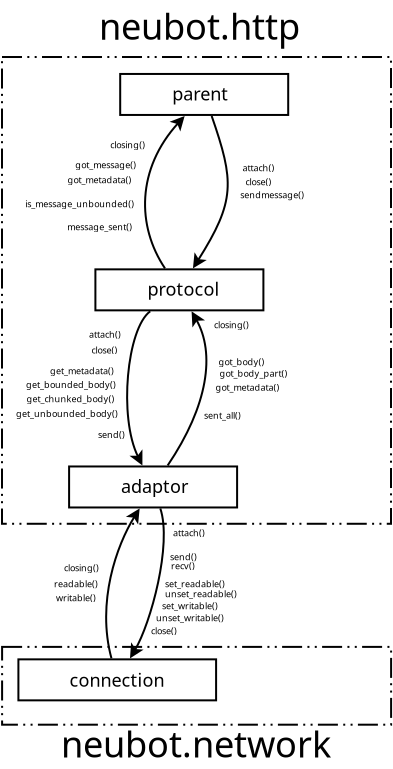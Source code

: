 <?xml version="1.0" encoding="UTF-8"?>
<dia:diagram xmlns:dia="http://www.lysator.liu.se/~alla/dia/">
  <dia:layer name="Background" visible="true" active="true">
    <dia:object type="Standard - Box" version="0" id="O0">
      <dia:attribute name="obj_pos">
        <dia:point val="28.245,-22.837"/>
      </dia:attribute>
      <dia:attribute name="obj_bb">
        <dia:rectangle val="28.195,-22.887;47.745,0.55"/>
      </dia:attribute>
      <dia:attribute name="elem_corner">
        <dia:point val="28.245,-22.837"/>
      </dia:attribute>
      <dia:attribute name="elem_width">
        <dia:real val="19.45"/>
      </dia:attribute>
      <dia:attribute name="elem_height">
        <dia:real val="23.338"/>
      </dia:attribute>
      <dia:attribute name="border_width">
        <dia:real val="0.1"/>
      </dia:attribute>
      <dia:attribute name="show_background">
        <dia:boolean val="true"/>
      </dia:attribute>
      <dia:attribute name="line_style">
        <dia:enum val="3"/>
      </dia:attribute>
    </dia:object>
    <dia:object type="Standard - Box" version="0" id="O1">
      <dia:attribute name="obj_pos">
        <dia:point val="28.25,6.657"/>
      </dia:attribute>
      <dia:attribute name="obj_bb">
        <dia:rectangle val="28.2,6.607;47.75,10.597"/>
      </dia:attribute>
      <dia:attribute name="elem_corner">
        <dia:point val="28.25,6.657"/>
      </dia:attribute>
      <dia:attribute name="elem_width">
        <dia:real val="19.45"/>
      </dia:attribute>
      <dia:attribute name="elem_height">
        <dia:real val="3.89"/>
      </dia:attribute>
      <dia:attribute name="border_width">
        <dia:real val="0.1"/>
      </dia:attribute>
      <dia:attribute name="show_background">
        <dia:boolean val="true"/>
      </dia:attribute>
      <dia:attribute name="line_style">
        <dia:enum val="3"/>
      </dia:attribute>
    </dia:object>
    <dia:object type="Standard - BezierLine" version="0" id="O2">
      <dia:attribute name="obj_pos">
        <dia:point val="35.8,-1.339"/>
      </dia:attribute>
      <dia:attribute name="obj_bb">
        <dia:rectangle val="36.458,-10.188;38.454,-2.345"/>
      </dia:attribute>
      <dia:attribute name="bez_points">
        <dia:point val="35.8,-1.339"/>
        <dia:point val="37.845,-4.362"/>
        <dia:point val="38.295,-9.113"/>
        <dia:point val="37.115,-11.195"/>
      </dia:attribute>
      <dia:attribute name="corner_types">
        <dia:enum val="0"/>
        <dia:enum val="0"/>
      </dia:attribute>
      <dia:attribute name="end_arrow">
        <dia:enum val="22"/>
      </dia:attribute>
      <dia:attribute name="end_arrow_length">
        <dia:real val="0.5"/>
      </dia:attribute>
      <dia:attribute name="end_arrow_width">
        <dia:real val="0.5"/>
      </dia:attribute>
      <dia:connections>
        <dia:connection handle="0" to="O26" connection="8"/>
        <dia:connection handle="3" to="O40" connection="8"/>
      </dia:connections>
    </dia:object>
    <dia:object type="Standard - Text" version="1" id="O3">
      <dia:attribute name="obj_pos">
        <dia:point val="38.915,-6.15"/>
      </dia:attribute>
      <dia:attribute name="obj_bb">
        <dia:rectangle val="38.915,-6.57;42.425,-6.042"/>
      </dia:attribute>
      <dia:attribute name="text">
        <dia:composite type="text">
          <dia:attribute name="string">
            <dia:string>#got_metadata()#</dia:string>
          </dia:attribute>
          <dia:attribute name="font">
            <dia:font family="sans" style="0" name="Helvetica"/>
          </dia:attribute>
          <dia:attribute name="height">
            <dia:real val="0.564"/>
          </dia:attribute>
          <dia:attribute name="pos">
            <dia:point val="38.915,-6.15"/>
          </dia:attribute>
          <dia:attribute name="color">
            <dia:color val="#000000"/>
          </dia:attribute>
          <dia:attribute name="alignment">
            <dia:enum val="0"/>
          </dia:attribute>
        </dia:composite>
      </dia:attribute>
      <dia:attribute name="valign">
        <dia:enum val="3"/>
      </dia:attribute>
    </dia:object>
    <dia:object type="Standard - Text" version="1" id="O4">
      <dia:attribute name="obj_pos">
        <dia:point val="39.115,-6.85"/>
      </dia:attribute>
      <dia:attribute name="obj_bb">
        <dia:rectangle val="39.115,-7.27;42.705,-6.742"/>
      </dia:attribute>
      <dia:attribute name="text">
        <dia:composite type="text">
          <dia:attribute name="string">
            <dia:string>#got_body_part()#</dia:string>
          </dia:attribute>
          <dia:attribute name="font">
            <dia:font family="sans" style="0" name="Helvetica"/>
          </dia:attribute>
          <dia:attribute name="height">
            <dia:real val="0.564"/>
          </dia:attribute>
          <dia:attribute name="pos">
            <dia:point val="39.115,-6.85"/>
          </dia:attribute>
          <dia:attribute name="color">
            <dia:color val="#000000"/>
          </dia:attribute>
          <dia:attribute name="alignment">
            <dia:enum val="0"/>
          </dia:attribute>
        </dia:composite>
      </dia:attribute>
      <dia:attribute name="valign">
        <dia:enum val="3"/>
      </dia:attribute>
    </dia:object>
    <dia:object type="Standard - Text" version="1" id="O5">
      <dia:attribute name="obj_pos">
        <dia:point val="38.35,-4.745"/>
      </dia:attribute>
      <dia:attribute name="obj_bb">
        <dia:rectangle val="38.35,-5.165;40.428,-4.638"/>
      </dia:attribute>
      <dia:attribute name="text">
        <dia:composite type="text">
          <dia:attribute name="string">
            <dia:string>#sent_all()#</dia:string>
          </dia:attribute>
          <dia:attribute name="font">
            <dia:font family="sans" style="0" name="Helvetica"/>
          </dia:attribute>
          <dia:attribute name="height">
            <dia:real val="0.564"/>
          </dia:attribute>
          <dia:attribute name="pos">
            <dia:point val="38.35,-4.745"/>
          </dia:attribute>
          <dia:attribute name="color">
            <dia:color val="#000000"/>
          </dia:attribute>
          <dia:attribute name="alignment">
            <dia:enum val="0"/>
          </dia:attribute>
        </dia:composite>
      </dia:attribute>
      <dia:attribute name="valign">
        <dia:enum val="3"/>
      </dia:attribute>
    </dia:object>
    <dia:object type="Standard - BezierLine" version="0" id="O6">
      <dia:attribute name="obj_pos">
        <dia:point val="37.115,-11.195"/>
      </dia:attribute>
      <dia:attribute name="obj_bb">
        <dia:rectangle val="34.496,-10.19;35.721,-2.347"/>
      </dia:attribute>
      <dia:attribute name="bez_points">
        <dia:point val="37.115,-11.195"/>
        <dia:point val="35.95,-10.339"/>
        <dia:point val="34.6,-3.75"/>
        <dia:point val="35.8,-1.339"/>
      </dia:attribute>
      <dia:attribute name="corner_types">
        <dia:enum val="0"/>
        <dia:enum val="0"/>
      </dia:attribute>
      <dia:attribute name="end_arrow">
        <dia:enum val="22"/>
      </dia:attribute>
      <dia:attribute name="end_arrow_length">
        <dia:real val="0.5"/>
      </dia:attribute>
      <dia:attribute name="end_arrow_width">
        <dia:real val="0.5"/>
      </dia:attribute>
      <dia:connections>
        <dia:connection handle="0" to="O40" connection="8"/>
        <dia:connection handle="3" to="O26" connection="8"/>
      </dia:connections>
    </dia:object>
    <dia:object type="Standard - Text" version="1" id="O7">
      <dia:attribute name="obj_pos">
        <dia:point val="33.05,-3.794"/>
      </dia:attribute>
      <dia:attribute name="obj_bb">
        <dia:rectangle val="33.05,-4.214;34.485,-3.687"/>
      </dia:attribute>
      <dia:attribute name="text">
        <dia:composite type="text">
          <dia:attribute name="string">
            <dia:string>#send()#</dia:string>
          </dia:attribute>
          <dia:attribute name="font">
            <dia:font family="sans" style="0" name="Helvetica"/>
          </dia:attribute>
          <dia:attribute name="height">
            <dia:real val="0.564"/>
          </dia:attribute>
          <dia:attribute name="pos">
            <dia:point val="33.05,-3.794"/>
          </dia:attribute>
          <dia:attribute name="color">
            <dia:color val="#000000"/>
          </dia:attribute>
          <dia:attribute name="alignment">
            <dia:enum val="0"/>
          </dia:attribute>
        </dia:composite>
      </dia:attribute>
      <dia:attribute name="valign">
        <dia:enum val="3"/>
      </dia:attribute>
    </dia:object>
    <dia:object type="Standard - Text" version="1" id="O8">
      <dia:attribute name="obj_pos">
        <dia:point val="29.45,-6.294"/>
      </dia:attribute>
      <dia:attribute name="obj_bb">
        <dia:rectangle val="29.45,-6.714;34.1,-6.187"/>
      </dia:attribute>
      <dia:attribute name="text">
        <dia:composite type="text">
          <dia:attribute name="string">
            <dia:string>#get_bounded_body()#</dia:string>
          </dia:attribute>
          <dia:attribute name="font">
            <dia:font family="sans" style="0" name="Helvetica"/>
          </dia:attribute>
          <dia:attribute name="height">
            <dia:real val="0.564"/>
          </dia:attribute>
          <dia:attribute name="pos">
            <dia:point val="29.45,-6.294"/>
          </dia:attribute>
          <dia:attribute name="color">
            <dia:color val="#000000"/>
          </dia:attribute>
          <dia:attribute name="alignment">
            <dia:enum val="0"/>
          </dia:attribute>
        </dia:composite>
      </dia:attribute>
      <dia:attribute name="valign">
        <dia:enum val="3"/>
      </dia:attribute>
    </dia:object>
    <dia:object type="Standard - Text" version="1" id="O9">
      <dia:attribute name="obj_pos">
        <dia:point val="28.95,-4.844"/>
      </dia:attribute>
      <dia:attribute name="obj_bb">
        <dia:rectangle val="28.95,-5.264;34.17,-4.737"/>
      </dia:attribute>
      <dia:attribute name="text">
        <dia:composite type="text">
          <dia:attribute name="string">
            <dia:string>#get_unbounded_body()#</dia:string>
          </dia:attribute>
          <dia:attribute name="font">
            <dia:font family="sans" style="0" name="Helvetica"/>
          </dia:attribute>
          <dia:attribute name="height">
            <dia:real val="0.564"/>
          </dia:attribute>
          <dia:attribute name="pos">
            <dia:point val="28.95,-4.844"/>
          </dia:attribute>
          <dia:attribute name="color">
            <dia:color val="#000000"/>
          </dia:attribute>
          <dia:attribute name="alignment">
            <dia:enum val="0"/>
          </dia:attribute>
        </dia:composite>
      </dia:attribute>
      <dia:attribute name="valign">
        <dia:enum val="3"/>
      </dia:attribute>
    </dia:object>
    <dia:object type="Standard - Text" version="1" id="O10">
      <dia:attribute name="obj_pos">
        <dia:point val="38.85,-9.275"/>
      </dia:attribute>
      <dia:attribute name="obj_bb">
        <dia:rectangle val="38.85,-9.695;40.782,-9.167"/>
      </dia:attribute>
      <dia:attribute name="text">
        <dia:composite type="text">
          <dia:attribute name="string">
            <dia:string>#closing()#</dia:string>
          </dia:attribute>
          <dia:attribute name="font">
            <dia:font family="sans" style="0" name="Helvetica"/>
          </dia:attribute>
          <dia:attribute name="height">
            <dia:real val="0.564"/>
          </dia:attribute>
          <dia:attribute name="pos">
            <dia:point val="38.85,-9.275"/>
          </dia:attribute>
          <dia:attribute name="color">
            <dia:color val="#000000"/>
          </dia:attribute>
          <dia:attribute name="alignment">
            <dia:enum val="0"/>
          </dia:attribute>
        </dia:composite>
      </dia:attribute>
      <dia:attribute name="valign">
        <dia:enum val="3"/>
      </dia:attribute>
    </dia:object>
    <dia:object type="Standard - Text" version="1" id="O11">
      <dia:attribute name="obj_pos">
        <dia:point val="33.1,-23.705"/>
      </dia:attribute>
      <dia:attribute name="obj_bb">
        <dia:rectangle val="33.1,-25.383;43.745,-23.278"/>
      </dia:attribute>
      <dia:attribute name="text">
        <dia:composite type="text">
          <dia:attribute name="string">
            <dia:string>#neubot.http#</dia:string>
          </dia:attribute>
          <dia:attribute name="font">
            <dia:font family="sans" style="0" name="Helvetica"/>
          </dia:attribute>
          <dia:attribute name="height">
            <dia:real val="2.258"/>
          </dia:attribute>
          <dia:attribute name="pos">
            <dia:point val="33.1,-23.705"/>
          </dia:attribute>
          <dia:attribute name="color">
            <dia:color val="#000000"/>
          </dia:attribute>
          <dia:attribute name="alignment">
            <dia:enum val="0"/>
          </dia:attribute>
        </dia:composite>
      </dia:attribute>
      <dia:attribute name="valign">
        <dia:enum val="3"/>
      </dia:attribute>
    </dia:object>
    <dia:object type="Standard - Text" version="1" id="O12">
      <dia:attribute name="obj_pos">
        <dia:point val="32.725,-8.017"/>
      </dia:attribute>
      <dia:attribute name="obj_bb">
        <dia:rectangle val="32.725,-8.437;34.238,-7.91"/>
      </dia:attribute>
      <dia:attribute name="text">
        <dia:composite type="text">
          <dia:attribute name="string">
            <dia:string>#close()#</dia:string>
          </dia:attribute>
          <dia:attribute name="font">
            <dia:font family="sans" style="0" name="Helvetica"/>
          </dia:attribute>
          <dia:attribute name="height">
            <dia:real val="0.564"/>
          </dia:attribute>
          <dia:attribute name="pos">
            <dia:point val="32.725,-8.017"/>
          </dia:attribute>
          <dia:attribute name="color">
            <dia:color val="#000000"/>
          </dia:attribute>
          <dia:attribute name="alignment">
            <dia:enum val="0"/>
          </dia:attribute>
        </dia:composite>
      </dia:attribute>
      <dia:attribute name="valign">
        <dia:enum val="3"/>
      </dia:attribute>
    </dia:object>
    <dia:object type="Standard - BezierLine" version="0" id="O13">
      <dia:attribute name="obj_pos">
        <dia:point val="34.008,8.305"/>
      </dia:attribute>
      <dia:attribute name="obj_bb">
        <dia:rectangle val="34.575,-0.328;36.383,7.3"/>
      </dia:attribute>
      <dia:attribute name="bez_points">
        <dia:point val="34.008,8.305"/>
        <dia:point val="35.05,6.547"/>
        <dia:point val="36.4,0.45"/>
        <dia:point val="35.8,-1.339"/>
      </dia:attribute>
      <dia:attribute name="corner_types">
        <dia:enum val="0"/>
        <dia:enum val="0"/>
      </dia:attribute>
      <dia:attribute name="start_arrow">
        <dia:enum val="22"/>
      </dia:attribute>
      <dia:attribute name="start_arrow_length">
        <dia:real val="0.5"/>
      </dia:attribute>
      <dia:attribute name="start_arrow_width">
        <dia:real val="0.5"/>
      </dia:attribute>
      <dia:connections>
        <dia:connection handle="0" to="O29" connection="8"/>
        <dia:connection handle="3" to="O26" connection="8"/>
      </dia:connections>
    </dia:object>
    <dia:object type="Standard - Text" version="1" id="O14">
      <dia:attribute name="obj_pos">
        <dia:point val="36.8,1.13"/>
      </dia:attribute>
      <dia:attribute name="obj_bb">
        <dia:rectangle val="36.8,0.71;38.593,1.238"/>
      </dia:attribute>
      <dia:attribute name="text">
        <dia:composite type="text">
          <dia:attribute name="string">
            <dia:string>#attach()#</dia:string>
          </dia:attribute>
          <dia:attribute name="font">
            <dia:font family="sans" style="0" name="Helvetica"/>
          </dia:attribute>
          <dia:attribute name="height">
            <dia:real val="0.564"/>
          </dia:attribute>
          <dia:attribute name="pos">
            <dia:point val="36.8,1.13"/>
          </dia:attribute>
          <dia:attribute name="color">
            <dia:color val="#000000"/>
          </dia:attribute>
          <dia:attribute name="alignment">
            <dia:enum val="0"/>
          </dia:attribute>
        </dia:composite>
      </dia:attribute>
      <dia:attribute name="valign">
        <dia:enum val="3"/>
      </dia:attribute>
    </dia:object>
    <dia:object type="Standard - Text" version="1" id="O15">
      <dia:attribute name="obj_pos">
        <dia:point val="36.65,2.33"/>
      </dia:attribute>
      <dia:attribute name="obj_bb">
        <dia:rectangle val="36.65,1.91;38.085,2.438"/>
      </dia:attribute>
      <dia:attribute name="text">
        <dia:composite type="text">
          <dia:attribute name="string">
            <dia:string>#send()#</dia:string>
          </dia:attribute>
          <dia:attribute name="font">
            <dia:font family="sans" style="0" name="Helvetica"/>
          </dia:attribute>
          <dia:attribute name="height">
            <dia:real val="0.564"/>
          </dia:attribute>
          <dia:attribute name="pos">
            <dia:point val="36.65,2.33"/>
          </dia:attribute>
          <dia:attribute name="color">
            <dia:color val="#000000"/>
          </dia:attribute>
          <dia:attribute name="alignment">
            <dia:enum val="0"/>
          </dia:attribute>
        </dia:composite>
      </dia:attribute>
      <dia:attribute name="valign">
        <dia:enum val="3"/>
      </dia:attribute>
    </dia:object>
    <dia:object type="Standard - Text" version="1" id="O16">
      <dia:attribute name="obj_pos">
        <dia:point val="36.7,2.78"/>
      </dia:attribute>
      <dia:attribute name="obj_bb">
        <dia:rectangle val="36.7,2.36;38.017,2.888"/>
      </dia:attribute>
      <dia:attribute name="text">
        <dia:composite type="text">
          <dia:attribute name="string">
            <dia:string>#recv()#</dia:string>
          </dia:attribute>
          <dia:attribute name="font">
            <dia:font family="sans" style="0" name="Helvetica"/>
          </dia:attribute>
          <dia:attribute name="height">
            <dia:real val="0.564"/>
          </dia:attribute>
          <dia:attribute name="pos">
            <dia:point val="36.7,2.78"/>
          </dia:attribute>
          <dia:attribute name="color">
            <dia:color val="#000000"/>
          </dia:attribute>
          <dia:attribute name="alignment">
            <dia:enum val="0"/>
          </dia:attribute>
        </dia:composite>
      </dia:attribute>
      <dia:attribute name="valign">
        <dia:enum val="3"/>
      </dia:attribute>
    </dia:object>
    <dia:object type="Standard - Text" version="1" id="O17">
      <dia:attribute name="obj_pos">
        <dia:point val="36.4,3.68"/>
      </dia:attribute>
      <dia:attribute name="obj_bb">
        <dia:rectangle val="36.4,3.26;39.65,3.788"/>
      </dia:attribute>
      <dia:attribute name="text">
        <dia:composite type="text">
          <dia:attribute name="string">
            <dia:string>#set_readable()#</dia:string>
          </dia:attribute>
          <dia:attribute name="font">
            <dia:font family="sans" style="0" name="Helvetica"/>
          </dia:attribute>
          <dia:attribute name="height">
            <dia:real val="0.564"/>
          </dia:attribute>
          <dia:attribute name="pos">
            <dia:point val="36.4,3.68"/>
          </dia:attribute>
          <dia:attribute name="color">
            <dia:color val="#000000"/>
          </dia:attribute>
          <dia:attribute name="alignment">
            <dia:enum val="0"/>
          </dia:attribute>
        </dia:composite>
      </dia:attribute>
      <dia:attribute name="valign">
        <dia:enum val="3"/>
      </dia:attribute>
    </dia:object>
    <dia:object type="Standard - Text" version="1" id="O18">
      <dia:attribute name="obj_pos">
        <dia:point val="36.4,4.18"/>
      </dia:attribute>
      <dia:attribute name="obj_bb">
        <dia:rectangle val="36.4,3.76;40.22,4.287"/>
      </dia:attribute>
      <dia:attribute name="text">
        <dia:composite type="text">
          <dia:attribute name="string">
            <dia:string>#unset_readable()#</dia:string>
          </dia:attribute>
          <dia:attribute name="font">
            <dia:font family="sans" style="0" name="Helvetica"/>
          </dia:attribute>
          <dia:attribute name="height">
            <dia:real val="0.564"/>
          </dia:attribute>
          <dia:attribute name="pos">
            <dia:point val="36.4,4.18"/>
          </dia:attribute>
          <dia:attribute name="color">
            <dia:color val="#000000"/>
          </dia:attribute>
          <dia:attribute name="alignment">
            <dia:enum val="0"/>
          </dia:attribute>
        </dia:composite>
      </dia:attribute>
      <dia:attribute name="valign">
        <dia:enum val="3"/>
      </dia:attribute>
    </dia:object>
    <dia:object type="Standard - Text" version="1" id="O19">
      <dia:attribute name="obj_pos">
        <dia:point val="36.25,4.78"/>
      </dia:attribute>
      <dia:attribute name="obj_bb">
        <dia:rectangle val="36.25,4.36;39.34,4.888"/>
      </dia:attribute>
      <dia:attribute name="text">
        <dia:composite type="text">
          <dia:attribute name="string">
            <dia:string>#set_writable()#</dia:string>
          </dia:attribute>
          <dia:attribute name="font">
            <dia:font family="sans" style="0" name="Helvetica"/>
          </dia:attribute>
          <dia:attribute name="height">
            <dia:real val="0.564"/>
          </dia:attribute>
          <dia:attribute name="pos">
            <dia:point val="36.25,4.78"/>
          </dia:attribute>
          <dia:attribute name="color">
            <dia:color val="#000000"/>
          </dia:attribute>
          <dia:attribute name="alignment">
            <dia:enum val="0"/>
          </dia:attribute>
        </dia:composite>
      </dia:attribute>
      <dia:attribute name="valign">
        <dia:enum val="3"/>
      </dia:attribute>
    </dia:object>
    <dia:object type="Standard - Text" version="1" id="O20">
      <dia:attribute name="obj_pos">
        <dia:point val="35.95,5.38"/>
      </dia:attribute>
      <dia:attribute name="obj_bb">
        <dia:rectangle val="35.95,4.96;39.61,5.487"/>
      </dia:attribute>
      <dia:attribute name="text">
        <dia:composite type="text">
          <dia:attribute name="string">
            <dia:string>#unset_writable()#</dia:string>
          </dia:attribute>
          <dia:attribute name="font">
            <dia:font family="sans" style="0" name="Helvetica"/>
          </dia:attribute>
          <dia:attribute name="height">
            <dia:real val="0.564"/>
          </dia:attribute>
          <dia:attribute name="pos">
            <dia:point val="35.95,5.38"/>
          </dia:attribute>
          <dia:attribute name="color">
            <dia:color val="#000000"/>
          </dia:attribute>
          <dia:attribute name="alignment">
            <dia:enum val="0"/>
          </dia:attribute>
        </dia:composite>
      </dia:attribute>
      <dia:attribute name="valign">
        <dia:enum val="3"/>
      </dia:attribute>
    </dia:object>
    <dia:object type="Standard - Text" version="1" id="O21">
      <dia:attribute name="obj_pos">
        <dia:point val="35.7,6.03"/>
      </dia:attribute>
      <dia:attribute name="obj_bb">
        <dia:rectangle val="35.7,5.61;37.212,6.138"/>
      </dia:attribute>
      <dia:attribute name="text">
        <dia:composite type="text">
          <dia:attribute name="string">
            <dia:string>#close()#</dia:string>
          </dia:attribute>
          <dia:attribute name="font">
            <dia:font family="sans" style="0" name="Helvetica"/>
          </dia:attribute>
          <dia:attribute name="height">
            <dia:real val="0.564"/>
          </dia:attribute>
          <dia:attribute name="pos">
            <dia:point val="35.7,6.03"/>
          </dia:attribute>
          <dia:attribute name="color">
            <dia:color val="#000000"/>
          </dia:attribute>
          <dia:attribute name="alignment">
            <dia:enum val="0"/>
          </dia:attribute>
        </dia:composite>
      </dia:attribute>
      <dia:attribute name="valign">
        <dia:enum val="3"/>
      </dia:attribute>
    </dia:object>
    <dia:object type="Standard - BezierLine" version="0" id="O22">
      <dia:attribute name="obj_pos">
        <dia:point val="34.008,8.305"/>
      </dia:attribute>
      <dia:attribute name="obj_bb">
        <dia:rectangle val="33.406,-0.335;35.197,7.292"/>
      </dia:attribute>
      <dia:attribute name="bez_points">
        <dia:point val="34.008,8.305"/>
        <dia:point val="33.25,5.5"/>
        <dia:point val="34.65,0.497"/>
        <dia:point val="35.8,-1.339"/>
      </dia:attribute>
      <dia:attribute name="corner_types">
        <dia:enum val="0"/>
        <dia:enum val="0"/>
      </dia:attribute>
      <dia:attribute name="end_arrow">
        <dia:enum val="22"/>
      </dia:attribute>
      <dia:attribute name="end_arrow_length">
        <dia:real val="0.5"/>
      </dia:attribute>
      <dia:attribute name="end_arrow_width">
        <dia:real val="0.5"/>
      </dia:attribute>
      <dia:connections>
        <dia:connection handle="0" to="O29" connection="8"/>
        <dia:connection handle="3" to="O26" connection="8"/>
      </dia:connections>
    </dia:object>
    <dia:object type="Standard - Text" version="1" id="O23">
      <dia:attribute name="obj_pos">
        <dia:point val="30.85,3.68"/>
      </dia:attribute>
      <dia:attribute name="obj_bb">
        <dia:rectangle val="30.85,3.26;33.185,3.788"/>
      </dia:attribute>
      <dia:attribute name="text">
        <dia:composite type="text">
          <dia:attribute name="string">
            <dia:string>#readable()#</dia:string>
          </dia:attribute>
          <dia:attribute name="font">
            <dia:font family="sans" style="0" name="Helvetica"/>
          </dia:attribute>
          <dia:attribute name="height">
            <dia:real val="0.564"/>
          </dia:attribute>
          <dia:attribute name="pos">
            <dia:point val="30.85,3.68"/>
          </dia:attribute>
          <dia:attribute name="color">
            <dia:color val="#000000"/>
          </dia:attribute>
          <dia:attribute name="alignment">
            <dia:enum val="0"/>
          </dia:attribute>
        </dia:composite>
      </dia:attribute>
      <dia:attribute name="valign">
        <dia:enum val="3"/>
      </dia:attribute>
    </dia:object>
    <dia:object type="Standard - Text" version="1" id="O24">
      <dia:attribute name="obj_pos">
        <dia:point val="30.95,4.38"/>
      </dia:attribute>
      <dia:attribute name="obj_bb">
        <dia:rectangle val="30.95,3.96;33.125,4.487"/>
      </dia:attribute>
      <dia:attribute name="text">
        <dia:composite type="text">
          <dia:attribute name="string">
            <dia:string>#writable()#</dia:string>
          </dia:attribute>
          <dia:attribute name="font">
            <dia:font family="sans" style="0" name="Helvetica"/>
          </dia:attribute>
          <dia:attribute name="height">
            <dia:real val="0.564"/>
          </dia:attribute>
          <dia:attribute name="pos">
            <dia:point val="30.95,4.38"/>
          </dia:attribute>
          <dia:attribute name="color">
            <dia:color val="#000000"/>
          </dia:attribute>
          <dia:attribute name="alignment">
            <dia:enum val="0"/>
          </dia:attribute>
        </dia:composite>
      </dia:attribute>
      <dia:attribute name="valign">
        <dia:enum val="3"/>
      </dia:attribute>
    </dia:object>
    <dia:object type="Standard - Text" version="1" id="O25">
      <dia:attribute name="obj_pos">
        <dia:point val="31.35,2.88"/>
      </dia:attribute>
      <dia:attribute name="obj_bb">
        <dia:rectangle val="31.35,2.46;33.282,2.987"/>
      </dia:attribute>
      <dia:attribute name="text">
        <dia:composite type="text">
          <dia:attribute name="string">
            <dia:string>#closing()#</dia:string>
          </dia:attribute>
          <dia:attribute name="font">
            <dia:font family="sans" style="0" name="Helvetica"/>
          </dia:attribute>
          <dia:attribute name="height">
            <dia:real val="0.564"/>
          </dia:attribute>
          <dia:attribute name="pos">
            <dia:point val="31.35,2.88"/>
          </dia:attribute>
          <dia:attribute name="color">
            <dia:color val="#000000"/>
          </dia:attribute>
          <dia:attribute name="alignment">
            <dia:enum val="0"/>
          </dia:attribute>
        </dia:composite>
      </dia:attribute>
      <dia:attribute name="valign">
        <dia:enum val="3"/>
      </dia:attribute>
    </dia:object>
    <dia:group>
      <dia:object type="Standard - Box" version="0" id="O26">
        <dia:attribute name="obj_pos">
          <dia:point val="31.6,-2.364"/>
        </dia:attribute>
        <dia:attribute name="obj_bb">
          <dia:rectangle val="31.55,-2.414;40.05,-0.264"/>
        </dia:attribute>
        <dia:attribute name="elem_corner">
          <dia:point val="31.6,-2.364"/>
        </dia:attribute>
        <dia:attribute name="elem_width">
          <dia:real val="8.4"/>
        </dia:attribute>
        <dia:attribute name="elem_height">
          <dia:real val="2.05"/>
        </dia:attribute>
        <dia:attribute name="show_background">
          <dia:boolean val="true"/>
        </dia:attribute>
      </dia:object>
      <dia:object type="Standard - Text" version="1" id="O27">
        <dia:attribute name="obj_pos">
          <dia:point val="34.2,-1.039"/>
        </dia:attribute>
        <dia:attribute name="obj_bb">
          <dia:rectangle val="34.2,-1.879;37.73,-0.824"/>
        </dia:attribute>
        <dia:attribute name="text">
          <dia:composite type="text">
            <dia:attribute name="string">
              <dia:string>#adaptor#</dia:string>
            </dia:attribute>
            <dia:attribute name="font">
              <dia:font family="sans" style="0" name="Helvetica"/>
            </dia:attribute>
            <dia:attribute name="height">
              <dia:real val="1.129"/>
            </dia:attribute>
            <dia:attribute name="pos">
              <dia:point val="34.2,-1.039"/>
            </dia:attribute>
            <dia:attribute name="color">
              <dia:color val="#000000"/>
            </dia:attribute>
            <dia:attribute name="alignment">
              <dia:enum val="0"/>
            </dia:attribute>
          </dia:composite>
        </dia:attribute>
        <dia:attribute name="valign">
          <dia:enum val="3"/>
        </dia:attribute>
      </dia:object>
    </dia:group>
    <dia:object type="Standard - Text" version="1" id="O28">
      <dia:attribute name="obj_pos">
        <dia:point val="30.65,-6.97"/>
      </dia:attribute>
      <dia:attribute name="obj_bb">
        <dia:rectangle val="30.65,-7.39;34.16,-6.862"/>
      </dia:attribute>
      <dia:attribute name="text">
        <dia:composite type="text">
          <dia:attribute name="string">
            <dia:string>#get_metadata()#</dia:string>
          </dia:attribute>
          <dia:attribute name="font">
            <dia:font family="sans" style="0" name="Helvetica"/>
          </dia:attribute>
          <dia:attribute name="height">
            <dia:real val="0.564"/>
          </dia:attribute>
          <dia:attribute name="pos">
            <dia:point val="30.65,-6.97"/>
          </dia:attribute>
          <dia:attribute name="color">
            <dia:color val="#000000"/>
          </dia:attribute>
          <dia:attribute name="alignment">
            <dia:enum val="0"/>
          </dia:attribute>
        </dia:composite>
      </dia:attribute>
      <dia:attribute name="valign">
        <dia:enum val="3"/>
      </dia:attribute>
    </dia:object>
    <dia:group>
      <dia:object type="Standard - Box" version="0" id="O29">
        <dia:attribute name="obj_pos">
          <dia:point val="29.065,7.28"/>
        </dia:attribute>
        <dia:attribute name="obj_bb">
          <dia:rectangle val="29.015,7.23;39,9.38"/>
        </dia:attribute>
        <dia:attribute name="elem_corner">
          <dia:point val="29.065,7.28"/>
        </dia:attribute>
        <dia:attribute name="elem_width">
          <dia:real val="9.885"/>
        </dia:attribute>
        <dia:attribute name="elem_height">
          <dia:real val="2.05"/>
        </dia:attribute>
        <dia:attribute name="border_width">
          <dia:real val="0.1"/>
        </dia:attribute>
        <dia:attribute name="show_background">
          <dia:boolean val="true"/>
        </dia:attribute>
      </dia:object>
      <dia:object type="Standard - Text" version="1" id="O30">
        <dia:attribute name="obj_pos">
          <dia:point val="31.615,8.655"/>
        </dia:attribute>
        <dia:attribute name="obj_bb">
          <dia:rectangle val="31.615,7.815;36.593,8.87"/>
        </dia:attribute>
        <dia:attribute name="text">
          <dia:composite type="text">
            <dia:attribute name="string">
              <dia:string>#connection#</dia:string>
            </dia:attribute>
            <dia:attribute name="font">
              <dia:font family="sans" style="0" name="Helvetica"/>
            </dia:attribute>
            <dia:attribute name="height">
              <dia:real val="1.129"/>
            </dia:attribute>
            <dia:attribute name="pos">
              <dia:point val="31.615,8.655"/>
            </dia:attribute>
            <dia:attribute name="color">
              <dia:color val="#000000"/>
            </dia:attribute>
            <dia:attribute name="alignment">
              <dia:enum val="0"/>
            </dia:attribute>
          </dia:composite>
        </dia:attribute>
        <dia:attribute name="valign">
          <dia:enum val="3"/>
        </dia:attribute>
      </dia:object>
    </dia:group>
    <dia:object type="Standard - Text" version="1" id="O31">
      <dia:attribute name="obj_pos">
        <dia:point val="31.2,12.185"/>
      </dia:attribute>
      <dia:attribute name="obj_bb">
        <dia:rectangle val="31.2,10.507;45.472,12.612"/>
      </dia:attribute>
      <dia:attribute name="text">
        <dia:composite type="text">
          <dia:attribute name="string">
            <dia:string>#neubot.network#</dia:string>
          </dia:attribute>
          <dia:attribute name="font">
            <dia:font family="sans" style="0" name="Helvetica"/>
          </dia:attribute>
          <dia:attribute name="height">
            <dia:real val="2.258"/>
          </dia:attribute>
          <dia:attribute name="pos">
            <dia:point val="31.2,12.185"/>
          </dia:attribute>
          <dia:attribute name="color">
            <dia:color val="#000000"/>
          </dia:attribute>
          <dia:attribute name="alignment">
            <dia:enum val="0"/>
          </dia:attribute>
        </dia:composite>
      </dia:attribute>
      <dia:attribute name="valign">
        <dia:enum val="3"/>
      </dia:attribute>
    </dia:object>
    <dia:object type="Standard - Text" version="1" id="O32">
      <dia:attribute name="obj_pos">
        <dia:point val="32.59,-8.8"/>
      </dia:attribute>
      <dia:attribute name="obj_bb">
        <dia:rectangle val="32.59,-9.22;34.383,-8.693"/>
      </dia:attribute>
      <dia:attribute name="text">
        <dia:composite type="text">
          <dia:attribute name="string">
            <dia:string>#attach()#</dia:string>
          </dia:attribute>
          <dia:attribute name="font">
            <dia:font family="sans" style="0" name="Helvetica"/>
          </dia:attribute>
          <dia:attribute name="height">
            <dia:real val="0.564"/>
          </dia:attribute>
          <dia:attribute name="pos">
            <dia:point val="32.59,-8.8"/>
          </dia:attribute>
          <dia:attribute name="color">
            <dia:color val="#000000"/>
          </dia:attribute>
          <dia:attribute name="alignment">
            <dia:enum val="0"/>
          </dia:attribute>
        </dia:composite>
      </dia:attribute>
      <dia:attribute name="valign">
        <dia:enum val="3"/>
      </dia:attribute>
    </dia:object>
    <dia:object type="Standard - BezierLine" version="0" id="O33">
      <dia:attribute name="obj_pos">
        <dia:point val="37.115,-11.195"/>
      </dia:attribute>
      <dia:attribute name="obj_bb">
        <dia:rectangle val="37.723,-19.953;39.559,-12.201"/>
      </dia:attribute>
      <dia:attribute name="bez_points">
        <dia:point val="37.115,-11.195"/>
        <dia:point val="39.245,-14.575"/>
        <dia:point val="39.495,-17.675"/>
        <dia:point val="38.355,-20.965"/>
      </dia:attribute>
      <dia:attribute name="corner_types">
        <dia:enum val="0"/>
        <dia:enum val="0"/>
      </dia:attribute>
      <dia:attribute name="start_arrow">
        <dia:enum val="22"/>
      </dia:attribute>
      <dia:attribute name="start_arrow_length">
        <dia:real val="0.5"/>
      </dia:attribute>
      <dia:attribute name="start_arrow_width">
        <dia:real val="0.5"/>
      </dia:attribute>
      <dia:connections>
        <dia:connection handle="0" to="O40" connection="8"/>
        <dia:connection handle="3" to="O42" connection="8"/>
      </dia:connections>
    </dia:object>
    <dia:object type="Standard - BezierLine" version="0" id="O34">
      <dia:attribute name="obj_pos">
        <dia:point val="38.355,-20.965"/>
      </dia:attribute>
      <dia:attribute name="obj_bb">
        <dia:rectangle val="35.376,-19.96;37.449,-12.2"/>
      </dia:attribute>
      <dia:attribute name="bez_points">
        <dia:point val="38.355,-20.965"/>
        <dia:point val="35.945,-18.312"/>
        <dia:point val="35.695,-13.312"/>
        <dia:point val="37.115,-11.195"/>
      </dia:attribute>
      <dia:attribute name="corner_types">
        <dia:enum val="0"/>
        <dia:enum val="0"/>
      </dia:attribute>
      <dia:attribute name="start_arrow">
        <dia:enum val="22"/>
      </dia:attribute>
      <dia:attribute name="start_arrow_length">
        <dia:real val="0.5"/>
      </dia:attribute>
      <dia:attribute name="start_arrow_width">
        <dia:real val="0.5"/>
      </dia:attribute>
      <dia:connections>
        <dia:connection handle="0" to="O42" connection="8"/>
        <dia:connection handle="3" to="O40" connection="8"/>
      </dia:connections>
    </dia:object>
    <dia:object type="Standard - Text" version="1" id="O35">
      <dia:attribute name="obj_pos">
        <dia:point val="31.505,-14.17"/>
      </dia:attribute>
      <dia:attribute name="obj_bb">
        <dia:rectangle val="31.505,-14.59;35.085,-14.062"/>
      </dia:attribute>
      <dia:attribute name="text">
        <dia:composite type="text">
          <dia:attribute name="string">
            <dia:string>#message_sent()#</dia:string>
          </dia:attribute>
          <dia:attribute name="font">
            <dia:font family="sans" style="0" name="Helvetica"/>
          </dia:attribute>
          <dia:attribute name="height">
            <dia:real val="0.564"/>
          </dia:attribute>
          <dia:attribute name="pos">
            <dia:point val="31.505,-14.17"/>
          </dia:attribute>
          <dia:attribute name="color">
            <dia:color val="#000000"/>
          </dia:attribute>
          <dia:attribute name="alignment">
            <dia:enum val="0"/>
          </dia:attribute>
        </dia:composite>
      </dia:attribute>
      <dia:attribute name="valign">
        <dia:enum val="3"/>
      </dia:attribute>
    </dia:object>
    <dia:object type="Standard - Text" version="1" id="O36">
      <dia:attribute name="obj_pos">
        <dia:point val="29.405,-15.32"/>
      </dia:attribute>
      <dia:attribute name="obj_bb">
        <dia:rectangle val="29.405,-15.74;35.153,-15.213"/>
      </dia:attribute>
      <dia:attribute name="text">
        <dia:composite type="text">
          <dia:attribute name="string">
            <dia:string>#is_message_unbounded()#</dia:string>
          </dia:attribute>
          <dia:attribute name="font">
            <dia:font family="sans" style="0" name="Helvetica"/>
          </dia:attribute>
          <dia:attribute name="height">
            <dia:real val="0.564"/>
          </dia:attribute>
          <dia:attribute name="pos">
            <dia:point val="29.405,-15.32"/>
          </dia:attribute>
          <dia:attribute name="color">
            <dia:color val="#000000"/>
          </dia:attribute>
          <dia:attribute name="alignment">
            <dia:enum val="0"/>
          </dia:attribute>
        </dia:composite>
      </dia:attribute>
      <dia:attribute name="valign">
        <dia:enum val="3"/>
      </dia:attribute>
    </dia:object>
    <dia:object type="Standard - Text" version="1" id="O37">
      <dia:attribute name="obj_pos">
        <dia:point val="31.905,-17.27"/>
      </dia:attribute>
      <dia:attribute name="obj_bb">
        <dia:rectangle val="31.905,-17.69;35.253,-17.163"/>
      </dia:attribute>
      <dia:attribute name="text">
        <dia:composite type="text">
          <dia:attribute name="string">
            <dia:string>#got_message()#</dia:string>
          </dia:attribute>
          <dia:attribute name="font">
            <dia:font family="sans" style="0" name="Helvetica"/>
          </dia:attribute>
          <dia:attribute name="height">
            <dia:real val="0.564"/>
          </dia:attribute>
          <dia:attribute name="pos">
            <dia:point val="31.905,-17.27"/>
          </dia:attribute>
          <dia:attribute name="color">
            <dia:color val="#000000"/>
          </dia:attribute>
          <dia:attribute name="alignment">
            <dia:enum val="0"/>
          </dia:attribute>
        </dia:composite>
      </dia:attribute>
      <dia:attribute name="valign">
        <dia:enum val="3"/>
      </dia:attribute>
    </dia:object>
    <dia:object type="Standard - Text" version="1" id="O38">
      <dia:attribute name="obj_pos">
        <dia:point val="33.655,-18.27"/>
      </dia:attribute>
      <dia:attribute name="obj_bb">
        <dia:rectangle val="33.655,-18.69;35.588,-18.163"/>
      </dia:attribute>
      <dia:attribute name="text">
        <dia:composite type="text">
          <dia:attribute name="string">
            <dia:string>#closing()#</dia:string>
          </dia:attribute>
          <dia:attribute name="font">
            <dia:font family="sans" style="0" name="Helvetica"/>
          </dia:attribute>
          <dia:attribute name="height">
            <dia:real val="0.564"/>
          </dia:attribute>
          <dia:attribute name="pos">
            <dia:point val="33.655,-18.27"/>
          </dia:attribute>
          <dia:attribute name="color">
            <dia:color val="#000000"/>
          </dia:attribute>
          <dia:attribute name="alignment">
            <dia:enum val="0"/>
          </dia:attribute>
        </dia:composite>
      </dia:attribute>
      <dia:attribute name="valign">
        <dia:enum val="3"/>
      </dia:attribute>
    </dia:object>
    <dia:object type="Standard - Text" version="1" id="O39">
      <dia:attribute name="obj_pos">
        <dia:point val="40.155,-15.77"/>
      </dia:attribute>
      <dia:attribute name="obj_bb">
        <dia:rectangle val="40.155,-16.19;43.62,-15.662"/>
      </dia:attribute>
      <dia:attribute name="text">
        <dia:composite type="text">
          <dia:attribute name="string">
            <dia:string>#sendmessage()#</dia:string>
          </dia:attribute>
          <dia:attribute name="font">
            <dia:font family="sans" style="0" name="Helvetica"/>
          </dia:attribute>
          <dia:attribute name="height">
            <dia:real val="0.564"/>
          </dia:attribute>
          <dia:attribute name="pos">
            <dia:point val="40.155,-15.77"/>
          </dia:attribute>
          <dia:attribute name="color">
            <dia:color val="#000000"/>
          </dia:attribute>
          <dia:attribute name="alignment">
            <dia:enum val="0"/>
          </dia:attribute>
        </dia:composite>
      </dia:attribute>
      <dia:attribute name="valign">
        <dia:enum val="3"/>
      </dia:attribute>
    </dia:object>
    <dia:group>
      <dia:object type="Standard - Box" version="0" id="O40">
        <dia:attribute name="obj_pos">
          <dia:point val="32.915,-12.22"/>
        </dia:attribute>
        <dia:attribute name="obj_bb">
          <dia:rectangle val="32.865,-12.27;41.365,-10.12"/>
        </dia:attribute>
        <dia:attribute name="elem_corner">
          <dia:point val="32.915,-12.22"/>
        </dia:attribute>
        <dia:attribute name="elem_width">
          <dia:real val="8.4"/>
        </dia:attribute>
        <dia:attribute name="elem_height">
          <dia:real val="2.05"/>
        </dia:attribute>
        <dia:attribute name="show_background">
          <dia:boolean val="true"/>
        </dia:attribute>
      </dia:object>
      <dia:object type="Standard - Text" version="1" id="O41">
        <dia:attribute name="obj_pos">
          <dia:point val="35.515,-10.895"/>
        </dia:attribute>
        <dia:attribute name="obj_bb">
          <dia:rectangle val="35.515,-11.735;39.2,-10.68"/>
        </dia:attribute>
        <dia:attribute name="text">
          <dia:composite type="text">
            <dia:attribute name="string">
              <dia:string>#protocol#</dia:string>
            </dia:attribute>
            <dia:attribute name="font">
              <dia:font family="sans" style="0" name="Helvetica"/>
            </dia:attribute>
            <dia:attribute name="height">
              <dia:real val="1.129"/>
            </dia:attribute>
            <dia:attribute name="pos">
              <dia:point val="35.515,-10.895"/>
            </dia:attribute>
            <dia:attribute name="color">
              <dia:color val="#000000"/>
            </dia:attribute>
            <dia:attribute name="alignment">
              <dia:enum val="0"/>
            </dia:attribute>
          </dia:composite>
        </dia:attribute>
        <dia:attribute name="valign">
          <dia:enum val="3"/>
        </dia:attribute>
      </dia:object>
    </dia:group>
    <dia:group>
      <dia:object type="Standard - Box" version="0" id="O42">
        <dia:attribute name="obj_pos">
          <dia:point val="34.155,-21.99"/>
        </dia:attribute>
        <dia:attribute name="obj_bb">
          <dia:rectangle val="34.105,-22.04;42.605,-19.89"/>
        </dia:attribute>
        <dia:attribute name="elem_corner">
          <dia:point val="34.155,-21.99"/>
        </dia:attribute>
        <dia:attribute name="elem_width">
          <dia:real val="8.4"/>
        </dia:attribute>
        <dia:attribute name="elem_height">
          <dia:real val="2.05"/>
        </dia:attribute>
        <dia:attribute name="show_background">
          <dia:boolean val="true"/>
        </dia:attribute>
      </dia:object>
      <dia:object type="Standard - Text" version="1" id="O43">
        <dia:attribute name="obj_pos">
          <dia:point val="36.755,-20.665"/>
        </dia:attribute>
        <dia:attribute name="obj_bb">
          <dia:rectangle val="36.755,-21.505;39.715,-20.45"/>
        </dia:attribute>
        <dia:attribute name="text">
          <dia:composite type="text">
            <dia:attribute name="string">
              <dia:string>#parent#</dia:string>
            </dia:attribute>
            <dia:attribute name="font">
              <dia:font family="sans" style="0" name="Helvetica"/>
            </dia:attribute>
            <dia:attribute name="height">
              <dia:real val="1.129"/>
            </dia:attribute>
            <dia:attribute name="pos">
              <dia:point val="36.755,-20.665"/>
            </dia:attribute>
            <dia:attribute name="color">
              <dia:color val="#000000"/>
            </dia:attribute>
            <dia:attribute name="alignment">
              <dia:enum val="0"/>
            </dia:attribute>
          </dia:composite>
        </dia:attribute>
        <dia:attribute name="valign">
          <dia:enum val="3"/>
        </dia:attribute>
      </dia:object>
    </dia:group>
    <dia:object type="Standard - Text" version="1" id="O44">
      <dia:attribute name="obj_pos">
        <dia:point val="29.465,-5.57"/>
      </dia:attribute>
      <dia:attribute name="obj_bb">
        <dia:rectangle val="29.465,-5.99;34.043,-5.463"/>
      </dia:attribute>
      <dia:attribute name="text">
        <dia:composite type="text">
          <dia:attribute name="string">
            <dia:string>#get_chunked_body()#</dia:string>
          </dia:attribute>
          <dia:attribute name="font">
            <dia:font family="sans" style="0" name="Helvetica"/>
          </dia:attribute>
          <dia:attribute name="height">
            <dia:real val="0.564"/>
          </dia:attribute>
          <dia:attribute name="pos">
            <dia:point val="29.465,-5.57"/>
          </dia:attribute>
          <dia:attribute name="color">
            <dia:color val="#000000"/>
          </dia:attribute>
          <dia:attribute name="alignment">
            <dia:enum val="0"/>
          </dia:attribute>
        </dia:composite>
      </dia:attribute>
      <dia:attribute name="valign">
        <dia:enum val="3"/>
      </dia:attribute>
    </dia:object>
    <dia:object type="Standard - Text" version="1" id="O45">
      <dia:attribute name="obj_pos">
        <dia:point val="39.065,-7.42"/>
      </dia:attribute>
      <dia:attribute name="obj_bb">
        <dia:rectangle val="39.065,-7.84;41.503,-7.312"/>
      </dia:attribute>
      <dia:attribute name="text">
        <dia:composite type="text">
          <dia:attribute name="string">
            <dia:string>#got_body()#</dia:string>
          </dia:attribute>
          <dia:attribute name="font">
            <dia:font family="sans" style="0" name="Helvetica"/>
          </dia:attribute>
          <dia:attribute name="height">
            <dia:real val="0.564"/>
          </dia:attribute>
          <dia:attribute name="pos">
            <dia:point val="39.065,-7.42"/>
          </dia:attribute>
          <dia:attribute name="color">
            <dia:color val="#000000"/>
          </dia:attribute>
          <dia:attribute name="alignment">
            <dia:enum val="0"/>
          </dia:attribute>
        </dia:composite>
      </dia:attribute>
      <dia:attribute name="valign">
        <dia:enum val="3"/>
      </dia:attribute>
    </dia:object>
    <dia:object type="Standard - Text" version="1" id="O46">
      <dia:attribute name="obj_pos">
        <dia:point val="40.265,-17.12"/>
      </dia:attribute>
      <dia:attribute name="obj_bb">
        <dia:rectangle val="40.265,-17.54;42.058,-17.012"/>
      </dia:attribute>
      <dia:attribute name="text">
        <dia:composite type="text">
          <dia:attribute name="string">
            <dia:string>#attach()#</dia:string>
          </dia:attribute>
          <dia:attribute name="font">
            <dia:font family="sans" style="0" name="Helvetica"/>
          </dia:attribute>
          <dia:attribute name="height">
            <dia:real val="0.564"/>
          </dia:attribute>
          <dia:attribute name="pos">
            <dia:point val="40.265,-17.12"/>
          </dia:attribute>
          <dia:attribute name="color">
            <dia:color val="#000000"/>
          </dia:attribute>
          <dia:attribute name="alignment">
            <dia:enum val="0"/>
          </dia:attribute>
        </dia:composite>
      </dia:attribute>
      <dia:attribute name="valign">
        <dia:enum val="3"/>
      </dia:attribute>
    </dia:object>
    <dia:object type="Standard - Text" version="1" id="O47">
      <dia:attribute name="obj_pos">
        <dia:point val="40.415,-16.42"/>
      </dia:attribute>
      <dia:attribute name="obj_bb">
        <dia:rectangle val="40.415,-16.84;41.928,-16.312"/>
      </dia:attribute>
      <dia:attribute name="text">
        <dia:composite type="text">
          <dia:attribute name="string">
            <dia:string>#close()#</dia:string>
          </dia:attribute>
          <dia:attribute name="font">
            <dia:font family="sans" style="0" name="Helvetica"/>
          </dia:attribute>
          <dia:attribute name="height">
            <dia:real val="0.564"/>
          </dia:attribute>
          <dia:attribute name="pos">
            <dia:point val="40.415,-16.42"/>
          </dia:attribute>
          <dia:attribute name="color">
            <dia:color val="#000000"/>
          </dia:attribute>
          <dia:attribute name="alignment">
            <dia:enum val="0"/>
          </dia:attribute>
        </dia:composite>
      </dia:attribute>
      <dia:attribute name="valign">
        <dia:enum val="3"/>
      </dia:attribute>
    </dia:object>
    <dia:object type="Standard - Text" version="1" id="O48">
      <dia:attribute name="obj_pos">
        <dia:point val="31.515,-16.52"/>
      </dia:attribute>
      <dia:attribute name="obj_bb">
        <dia:rectangle val="31.515,-16.94;35.025,-16.413"/>
      </dia:attribute>
      <dia:attribute name="text">
        <dia:composite type="text">
          <dia:attribute name="string">
            <dia:string>#got_metadata()#</dia:string>
          </dia:attribute>
          <dia:attribute name="font">
            <dia:font family="sans" style="0" name="Helvetica"/>
          </dia:attribute>
          <dia:attribute name="height">
            <dia:real val="0.564"/>
          </dia:attribute>
          <dia:attribute name="pos">
            <dia:point val="31.515,-16.52"/>
          </dia:attribute>
          <dia:attribute name="color">
            <dia:color val="#000000"/>
          </dia:attribute>
          <dia:attribute name="alignment">
            <dia:enum val="0"/>
          </dia:attribute>
        </dia:composite>
      </dia:attribute>
      <dia:attribute name="valign">
        <dia:enum val="3"/>
      </dia:attribute>
    </dia:object>
  </dia:layer>
</dia:diagram>
